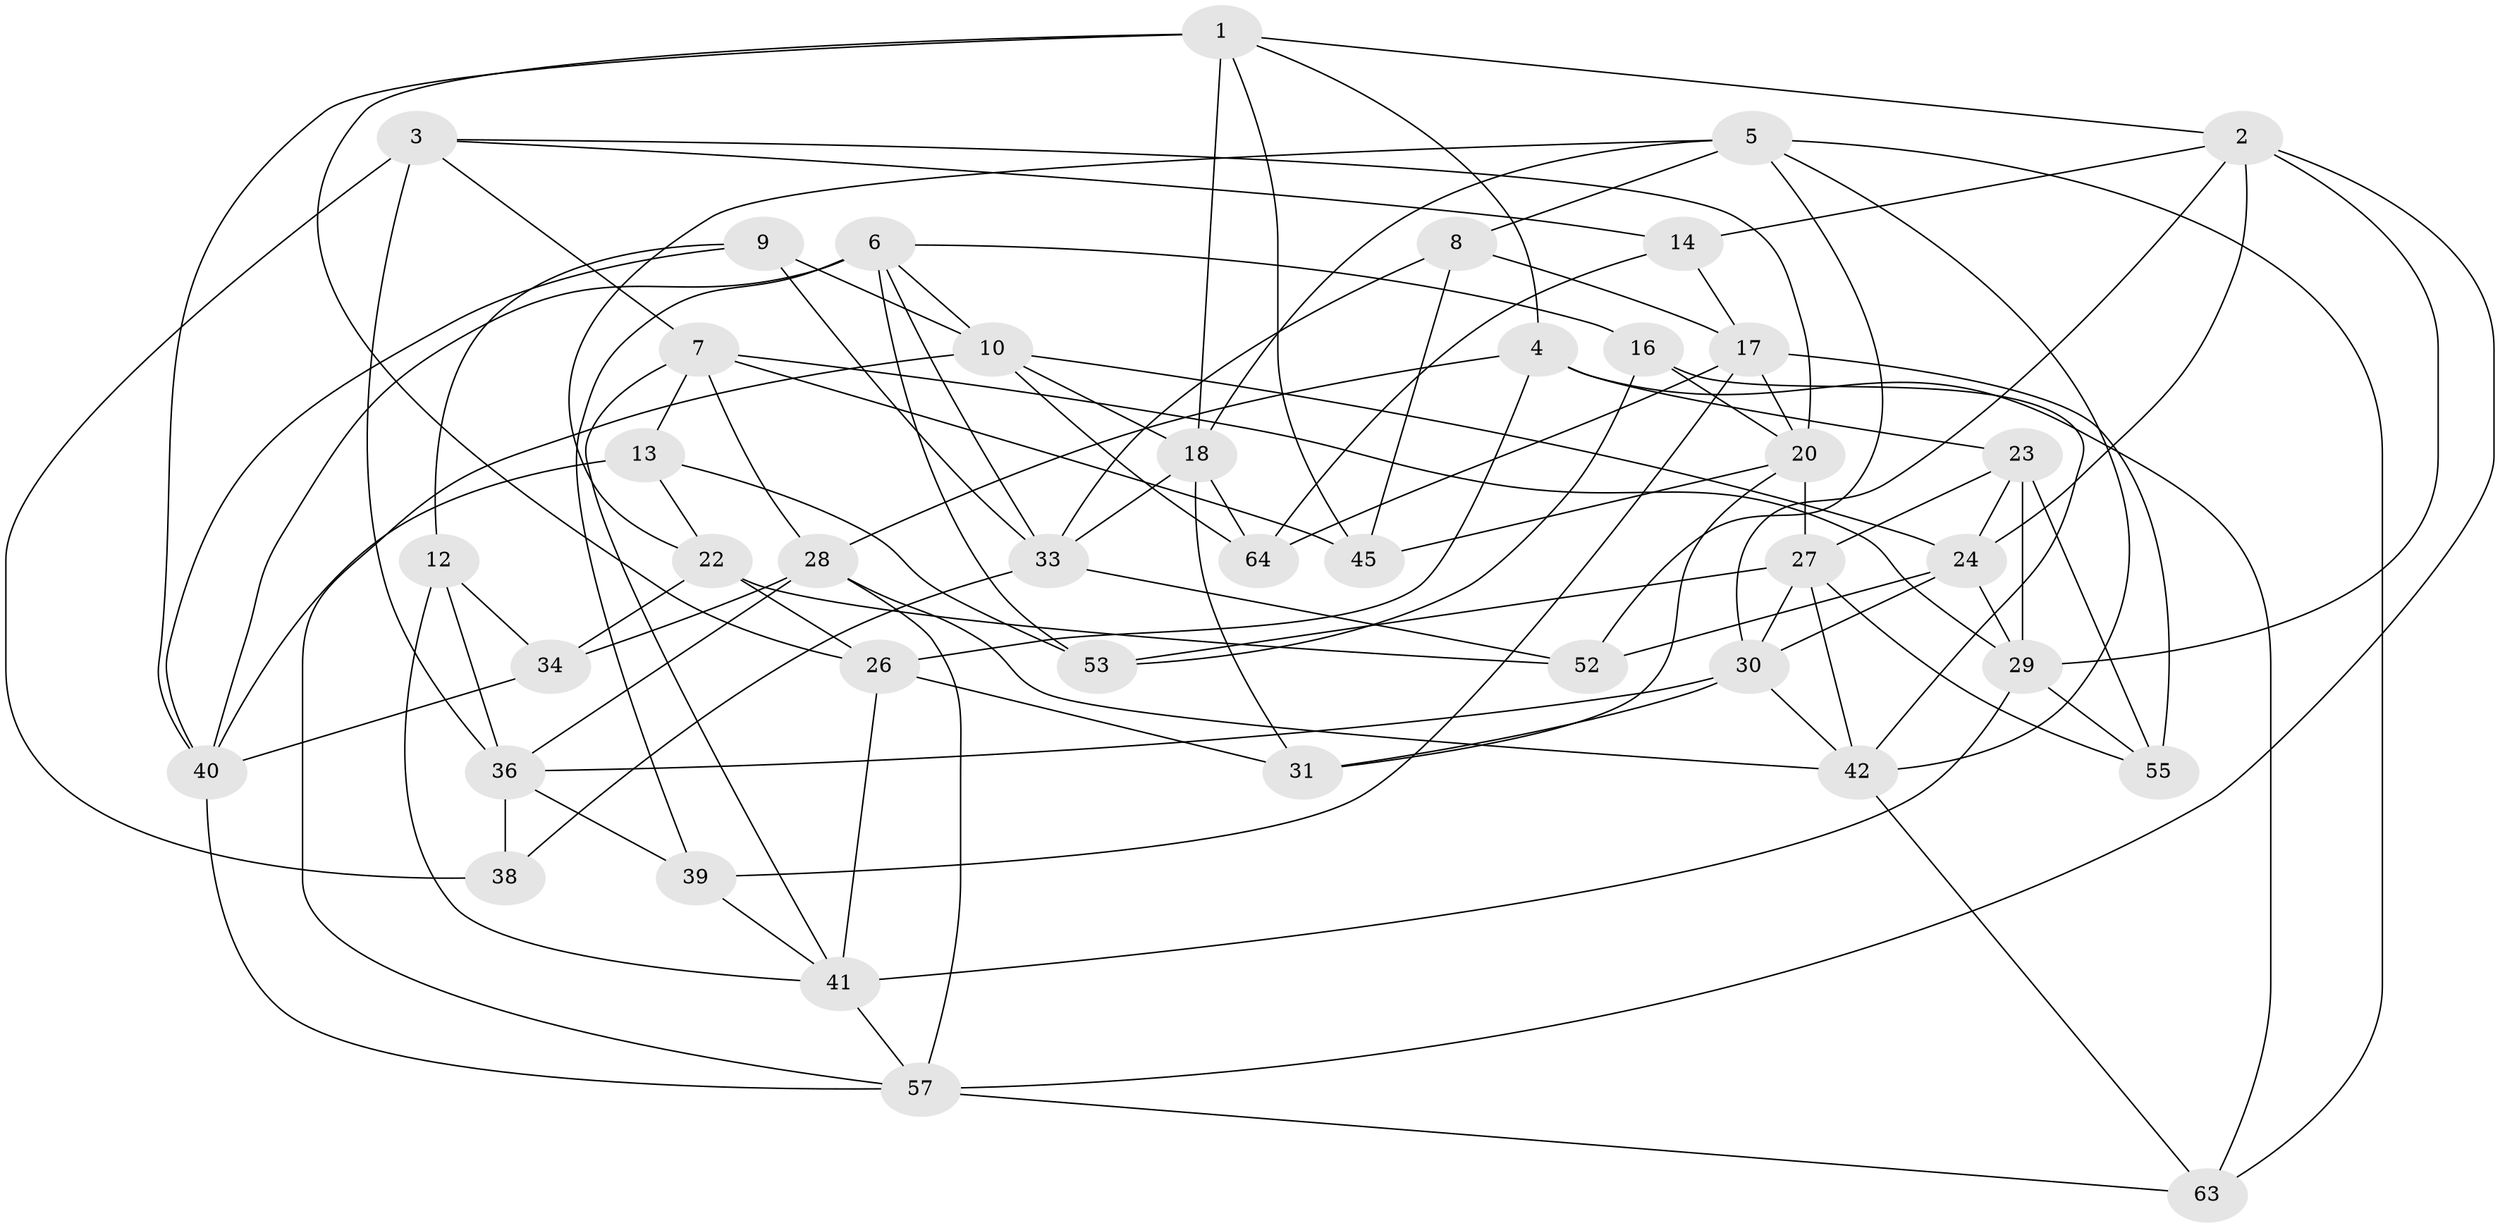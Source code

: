 // Generated by graph-tools (version 1.1) at 2025/52/02/27/25 19:52:33]
// undirected, 41 vertices, 104 edges
graph export_dot {
graph [start="1"]
  node [color=gray90,style=filled];
  1 [super="+48"];
  2 [super="+25"];
  3 [super="+15"];
  4 [super="+44"];
  5 [super="+37"];
  6 [super="+46"];
  7 [super="+11"];
  8;
  9;
  10 [super="+19"];
  12;
  13;
  14;
  16;
  17 [super="+54"];
  18 [super="+21"];
  20 [super="+59"];
  22 [super="+60"];
  23 [super="+32"];
  24 [super="+49"];
  26 [super="+47"];
  27 [super="+35"];
  28 [super="+43"];
  29 [super="+56"];
  30 [super="+50"];
  31;
  33 [super="+61"];
  34;
  36 [super="+51"];
  38;
  39;
  40 [super="+66"];
  41 [super="+58"];
  42 [super="+65"];
  45;
  52;
  53;
  55;
  57 [super="+62"];
  63;
  64;
  1 -- 26;
  1 -- 4;
  1 -- 40;
  1 -- 2;
  1 -- 45;
  1 -- 18;
  2 -- 29;
  2 -- 24;
  2 -- 57;
  2 -- 14;
  2 -- 30;
  3 -- 14;
  3 -- 38 [weight=2];
  3 -- 7;
  3 -- 36;
  3 -- 20;
  4 -- 23 [weight=2];
  4 -- 63;
  4 -- 28;
  4 -- 26;
  5 -- 52;
  5 -- 42;
  5 -- 8;
  5 -- 63;
  5 -- 22;
  5 -- 18;
  6 -- 39;
  6 -- 16;
  6 -- 33;
  6 -- 40;
  6 -- 53;
  6 -- 10;
  7 -- 41;
  7 -- 13;
  7 -- 29;
  7 -- 45;
  7 -- 28;
  8 -- 45;
  8 -- 33;
  8 -- 17;
  9 -- 12;
  9 -- 10;
  9 -- 33;
  9 -- 40;
  10 -- 57;
  10 -- 18;
  10 -- 64;
  10 -- 24;
  12 -- 34;
  12 -- 36;
  12 -- 41;
  13 -- 53;
  13 -- 22;
  13 -- 40;
  14 -- 17;
  14 -- 64;
  16 -- 53;
  16 -- 42;
  16 -- 20;
  17 -- 55;
  17 -- 64;
  17 -- 20;
  17 -- 39;
  18 -- 31;
  18 -- 64;
  18 -- 33;
  20 -- 45;
  20 -- 31;
  20 -- 27;
  22 -- 52;
  22 -- 26 [weight=2];
  22 -- 34;
  23 -- 24;
  23 -- 55;
  23 -- 27;
  23 -- 29;
  24 -- 52;
  24 -- 29;
  24 -- 30;
  26 -- 31;
  26 -- 41;
  27 -- 30;
  27 -- 42;
  27 -- 53;
  27 -- 55;
  28 -- 34;
  28 -- 42;
  28 -- 57;
  28 -- 36;
  29 -- 55;
  29 -- 41;
  30 -- 42;
  30 -- 36;
  30 -- 31;
  33 -- 52;
  33 -- 38;
  34 -- 40;
  36 -- 39;
  36 -- 38;
  39 -- 41;
  40 -- 57;
  41 -- 57;
  42 -- 63;
  57 -- 63;
}
